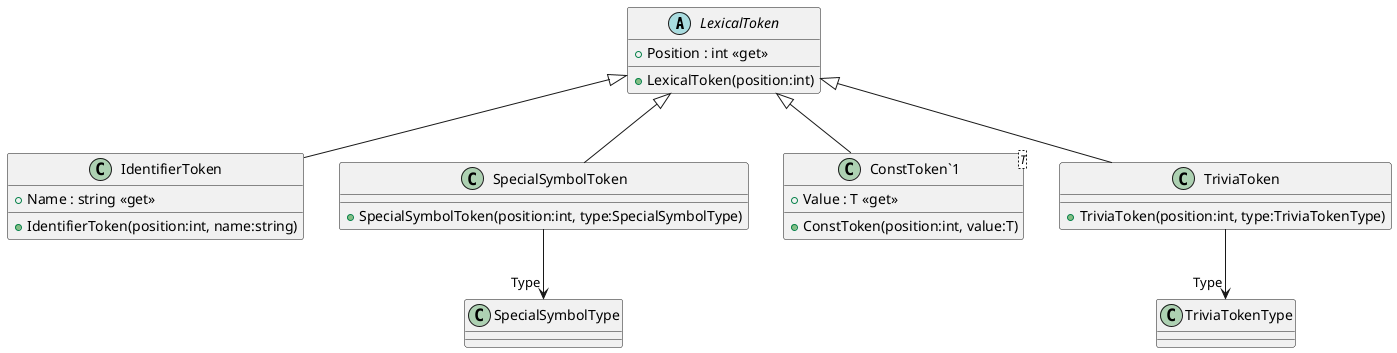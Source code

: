 @startuml
abstract class LexicalToken {
    + Position : int <<get>>
    + LexicalToken(position:int)
}
class IdentifierToken {
    + Name : string <<get>>
    + IdentifierToken(position:int, name:string)
}
class SpecialSymbolToken {
    + SpecialSymbolToken(position:int, type:SpecialSymbolType)
}
class "ConstToken`1"<T> {
    + Value : T <<get>>
    + ConstToken(position:int, value:T)
}
class TriviaToken {
    + TriviaToken(position:int, type:TriviaTokenType)
}
LexicalToken <|-- IdentifierToken
LexicalToken <|-- SpecialSymbolToken
SpecialSymbolToken --> "Type" SpecialSymbolType
LexicalToken <|-- "ConstToken`1"
LexicalToken <|-- TriviaToken
TriviaToken --> "Type" TriviaTokenType
@enduml
